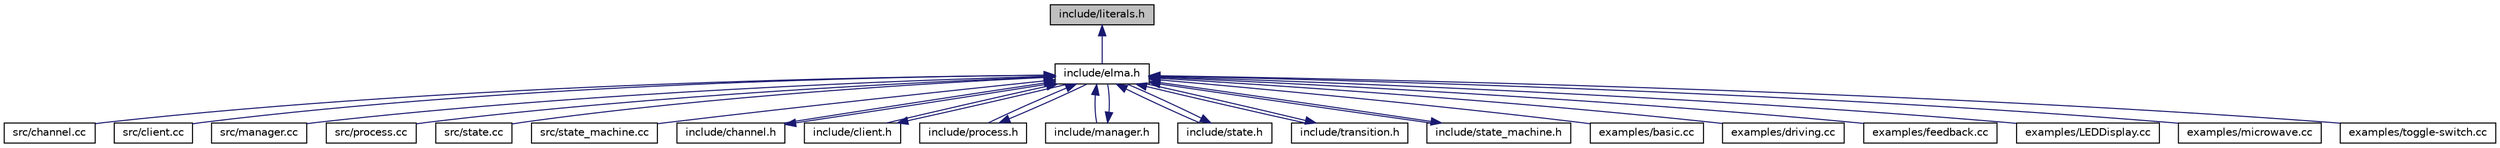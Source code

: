 digraph "include/literals.h"
{
  edge [fontname="Helvetica",fontsize="10",labelfontname="Helvetica",labelfontsize="10"];
  node [fontname="Helvetica",fontsize="10",shape=record];
  Node2 [label="include/literals.h",height=0.2,width=0.4,color="black", fillcolor="grey75", style="filled", fontcolor="black"];
  Node2 -> Node3 [dir="back",color="midnightblue",fontsize="10",style="solid",fontname="Helvetica"];
  Node3 [label="include/elma.h",height=0.2,width=0.4,color="black", fillcolor="white", style="filled",URL="$elma_8h_source.html"];
  Node3 -> Node4 [dir="back",color="midnightblue",fontsize="10",style="solid",fontname="Helvetica"];
  Node4 [label="src/channel.cc",height=0.2,width=0.4,color="black", fillcolor="white", style="filled",URL="$channel_8cc_source.html"];
  Node3 -> Node5 [dir="back",color="midnightblue",fontsize="10",style="solid",fontname="Helvetica"];
  Node5 [label="src/client.cc",height=0.2,width=0.4,color="black", fillcolor="white", style="filled",URL="$client_8cc_source.html"];
  Node3 -> Node6 [dir="back",color="midnightblue",fontsize="10",style="solid",fontname="Helvetica"];
  Node6 [label="src/manager.cc",height=0.2,width=0.4,color="black", fillcolor="white", style="filled",URL="$manager_8cc_source.html"];
  Node3 -> Node7 [dir="back",color="midnightblue",fontsize="10",style="solid",fontname="Helvetica"];
  Node7 [label="src/process.cc",height=0.2,width=0.4,color="black", fillcolor="white", style="filled",URL="$process_8cc_source.html"];
  Node3 -> Node8 [dir="back",color="midnightblue",fontsize="10",style="solid",fontname="Helvetica"];
  Node8 [label="src/state.cc",height=0.2,width=0.4,color="black", fillcolor="white", style="filled",URL="$state_8cc_source.html"];
  Node3 -> Node9 [dir="back",color="midnightblue",fontsize="10",style="solid",fontname="Helvetica"];
  Node9 [label="src/state_machine.cc",height=0.2,width=0.4,color="black", fillcolor="white", style="filled",URL="$state__machine_8cc_source.html"];
  Node3 -> Node10 [dir="back",color="midnightblue",fontsize="10",style="solid",fontname="Helvetica"];
  Node10 [label="include/channel.h",height=0.2,width=0.4,color="black", fillcolor="white", style="filled",URL="$channel_8h_source.html"];
  Node10 -> Node3 [dir="back",color="midnightblue",fontsize="10",style="solid",fontname="Helvetica"];
  Node3 -> Node11 [dir="back",color="midnightblue",fontsize="10",style="solid",fontname="Helvetica"];
  Node11 [label="include/client.h",height=0.2,width=0.4,color="black", fillcolor="white", style="filled",URL="$client_8h_source.html"];
  Node11 -> Node3 [dir="back",color="midnightblue",fontsize="10",style="solid",fontname="Helvetica"];
  Node3 -> Node12 [dir="back",color="midnightblue",fontsize="10",style="solid",fontname="Helvetica"];
  Node12 [label="include/process.h",height=0.2,width=0.4,color="black", fillcolor="white", style="filled",URL="$process_8h_source.html"];
  Node12 -> Node3 [dir="back",color="midnightblue",fontsize="10",style="solid",fontname="Helvetica"];
  Node3 -> Node13 [dir="back",color="midnightblue",fontsize="10",style="solid",fontname="Helvetica"];
  Node13 [label="include/manager.h",height=0.2,width=0.4,color="black", fillcolor="white", style="filled",URL="$manager_8h_source.html"];
  Node13 -> Node3 [dir="back",color="midnightblue",fontsize="10",style="solid",fontname="Helvetica"];
  Node3 -> Node14 [dir="back",color="midnightblue",fontsize="10",style="solid",fontname="Helvetica"];
  Node14 [label="include/state.h",height=0.2,width=0.4,color="black", fillcolor="white", style="filled",URL="$state_8h_source.html"];
  Node14 -> Node3 [dir="back",color="midnightblue",fontsize="10",style="solid",fontname="Helvetica"];
  Node3 -> Node15 [dir="back",color="midnightblue",fontsize="10",style="solid",fontname="Helvetica"];
  Node15 [label="include/transition.h",height=0.2,width=0.4,color="black", fillcolor="white", style="filled",URL="$transition_8h_source.html"];
  Node15 -> Node3 [dir="back",color="midnightblue",fontsize="10",style="solid",fontname="Helvetica"];
  Node3 -> Node16 [dir="back",color="midnightblue",fontsize="10",style="solid",fontname="Helvetica"];
  Node16 [label="include/state_machine.h",height=0.2,width=0.4,color="black", fillcolor="white", style="filled",URL="$state__machine_8h_source.html"];
  Node16 -> Node3 [dir="back",color="midnightblue",fontsize="10",style="solid",fontname="Helvetica"];
  Node3 -> Node17 [dir="back",color="midnightblue",fontsize="10",style="solid",fontname="Helvetica"];
  Node17 [label="examples/basic.cc",height=0.2,width=0.4,color="black", fillcolor="white", style="filled",URL="$basic_8cc.html"];
  Node3 -> Node18 [dir="back",color="midnightblue",fontsize="10",style="solid",fontname="Helvetica"];
  Node18 [label="examples/driving.cc",height=0.2,width=0.4,color="black", fillcolor="white", style="filled",URL="$driving_8cc.html"];
  Node3 -> Node19 [dir="back",color="midnightblue",fontsize="10",style="solid",fontname="Helvetica"];
  Node19 [label="examples/feedback.cc",height=0.2,width=0.4,color="black", fillcolor="white", style="filled",URL="$feedback_8cc.html"];
  Node3 -> Node20 [dir="back",color="midnightblue",fontsize="10",style="solid",fontname="Helvetica"];
  Node20 [label="examples/LEDDisplay.cc",height=0.2,width=0.4,color="black", fillcolor="white", style="filled",URL="$LEDDisplay_8cc_source.html"];
  Node3 -> Node21 [dir="back",color="midnightblue",fontsize="10",style="solid",fontname="Helvetica"];
  Node21 [label="examples/microwave.cc",height=0.2,width=0.4,color="black", fillcolor="white", style="filled",URL="$microwave_8cc.html"];
  Node3 -> Node22 [dir="back",color="midnightblue",fontsize="10",style="solid",fontname="Helvetica"];
  Node22 [label="examples/toggle-switch.cc",height=0.2,width=0.4,color="black", fillcolor="white", style="filled",URL="$toggle-switch_8cc.html"];
}
